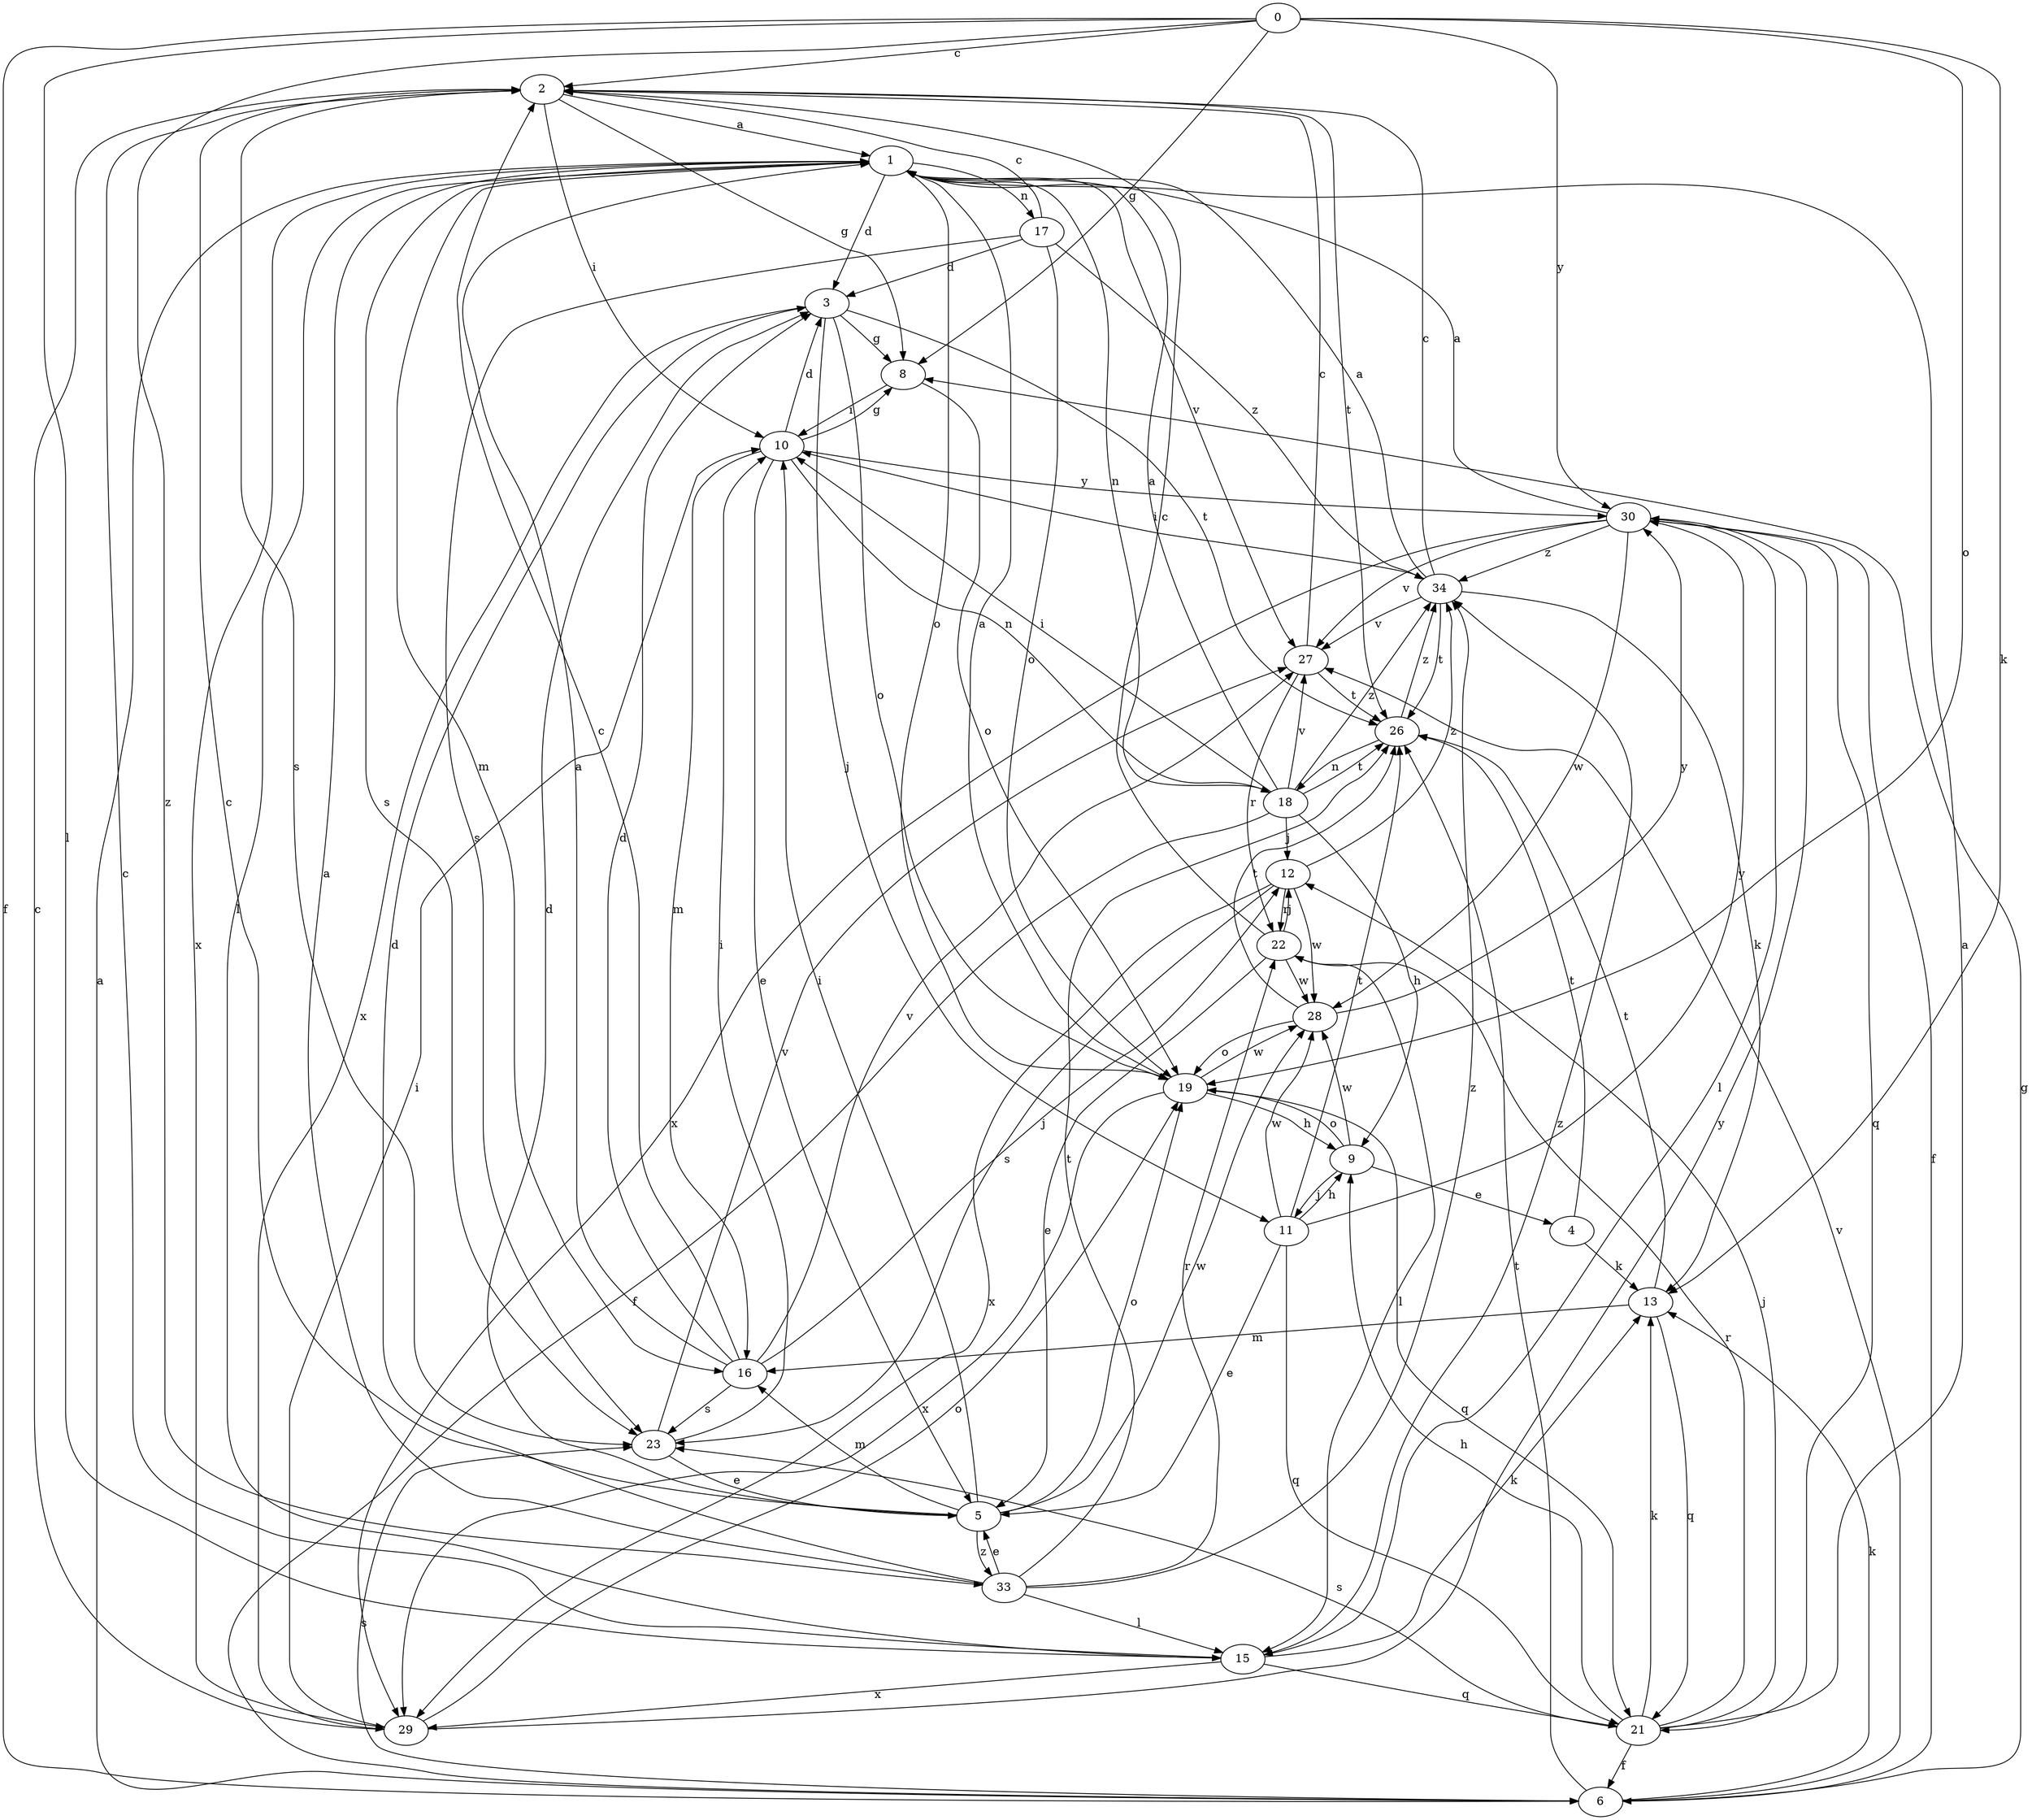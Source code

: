 strict digraph  {
0;
1;
2;
3;
4;
5;
6;
8;
9;
10;
11;
12;
13;
15;
16;
17;
18;
19;
21;
22;
23;
26;
27;
28;
29;
30;
33;
34;
0 -> 2  [label=c];
0 -> 6  [label=f];
0 -> 8  [label=g];
0 -> 13  [label=k];
0 -> 15  [label=l];
0 -> 19  [label=o];
0 -> 30  [label=y];
0 -> 33  [label=z];
1 -> 3  [label=d];
1 -> 15  [label=l];
1 -> 16  [label=m];
1 -> 17  [label=n];
1 -> 18  [label=n];
1 -> 19  [label=o];
1 -> 23  [label=s];
1 -> 27  [label=v];
1 -> 29  [label=x];
2 -> 1  [label=a];
2 -> 8  [label=g];
2 -> 10  [label=i];
2 -> 23  [label=s];
2 -> 26  [label=t];
3 -> 8  [label=g];
3 -> 11  [label=j];
3 -> 19  [label=o];
3 -> 26  [label=t];
3 -> 29  [label=x];
4 -> 13  [label=k];
4 -> 26  [label=t];
5 -> 2  [label=c];
5 -> 3  [label=d];
5 -> 10  [label=i];
5 -> 16  [label=m];
5 -> 19  [label=o];
5 -> 28  [label=w];
5 -> 33  [label=z];
6 -> 1  [label=a];
6 -> 8  [label=g];
6 -> 13  [label=k];
6 -> 23  [label=s];
6 -> 26  [label=t];
6 -> 27  [label=v];
8 -> 10  [label=i];
8 -> 19  [label=o];
9 -> 4  [label=e];
9 -> 11  [label=j];
9 -> 19  [label=o];
9 -> 28  [label=w];
10 -> 3  [label=d];
10 -> 5  [label=e];
10 -> 8  [label=g];
10 -> 16  [label=m];
10 -> 18  [label=n];
10 -> 30  [label=y];
11 -> 5  [label=e];
11 -> 9  [label=h];
11 -> 21  [label=q];
11 -> 26  [label=t];
11 -> 28  [label=w];
11 -> 30  [label=y];
12 -> 22  [label=r];
12 -> 23  [label=s];
12 -> 28  [label=w];
12 -> 29  [label=x];
12 -> 34  [label=z];
13 -> 16  [label=m];
13 -> 21  [label=q];
13 -> 26  [label=t];
15 -> 2  [label=c];
15 -> 13  [label=k];
15 -> 21  [label=q];
15 -> 29  [label=x];
15 -> 34  [label=z];
16 -> 1  [label=a];
16 -> 2  [label=c];
16 -> 3  [label=d];
16 -> 12  [label=j];
16 -> 23  [label=s];
16 -> 27  [label=v];
17 -> 2  [label=c];
17 -> 3  [label=d];
17 -> 19  [label=o];
17 -> 23  [label=s];
17 -> 34  [label=z];
18 -> 1  [label=a];
18 -> 6  [label=f];
18 -> 9  [label=h];
18 -> 10  [label=i];
18 -> 12  [label=j];
18 -> 26  [label=t];
18 -> 27  [label=v];
18 -> 34  [label=z];
19 -> 1  [label=a];
19 -> 9  [label=h];
19 -> 21  [label=q];
19 -> 28  [label=w];
19 -> 29  [label=x];
21 -> 1  [label=a];
21 -> 6  [label=f];
21 -> 9  [label=h];
21 -> 12  [label=j];
21 -> 13  [label=k];
21 -> 22  [label=r];
21 -> 23  [label=s];
22 -> 2  [label=c];
22 -> 5  [label=e];
22 -> 12  [label=j];
22 -> 15  [label=l];
22 -> 28  [label=w];
23 -> 5  [label=e];
23 -> 10  [label=i];
23 -> 27  [label=v];
26 -> 18  [label=n];
26 -> 34  [label=z];
27 -> 2  [label=c];
27 -> 22  [label=r];
27 -> 26  [label=t];
28 -> 19  [label=o];
28 -> 26  [label=t];
28 -> 30  [label=y];
29 -> 2  [label=c];
29 -> 10  [label=i];
29 -> 19  [label=o];
29 -> 30  [label=y];
30 -> 1  [label=a];
30 -> 6  [label=f];
30 -> 15  [label=l];
30 -> 21  [label=q];
30 -> 27  [label=v];
30 -> 28  [label=w];
30 -> 29  [label=x];
30 -> 34  [label=z];
33 -> 1  [label=a];
33 -> 3  [label=d];
33 -> 5  [label=e];
33 -> 15  [label=l];
33 -> 22  [label=r];
33 -> 26  [label=t];
33 -> 34  [label=z];
34 -> 1  [label=a];
34 -> 2  [label=c];
34 -> 10  [label=i];
34 -> 13  [label=k];
34 -> 26  [label=t];
34 -> 27  [label=v];
}
